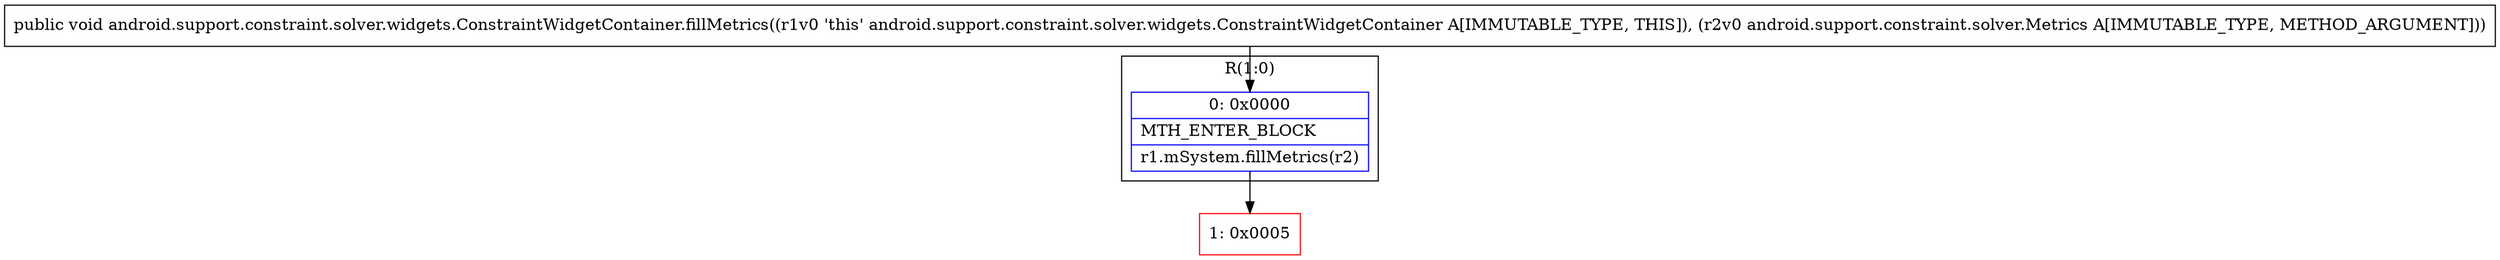 digraph "CFG forandroid.support.constraint.solver.widgets.ConstraintWidgetContainer.fillMetrics(Landroid\/support\/constraint\/solver\/Metrics;)V" {
subgraph cluster_Region_2090269676 {
label = "R(1:0)";
node [shape=record,color=blue];
Node_0 [shape=record,label="{0\:\ 0x0000|MTH_ENTER_BLOCK\l|r1.mSystem.fillMetrics(r2)\l}"];
}
Node_1 [shape=record,color=red,label="{1\:\ 0x0005}"];
MethodNode[shape=record,label="{public void android.support.constraint.solver.widgets.ConstraintWidgetContainer.fillMetrics((r1v0 'this' android.support.constraint.solver.widgets.ConstraintWidgetContainer A[IMMUTABLE_TYPE, THIS]), (r2v0 android.support.constraint.solver.Metrics A[IMMUTABLE_TYPE, METHOD_ARGUMENT])) }"];
MethodNode -> Node_0;
Node_0 -> Node_1;
}

